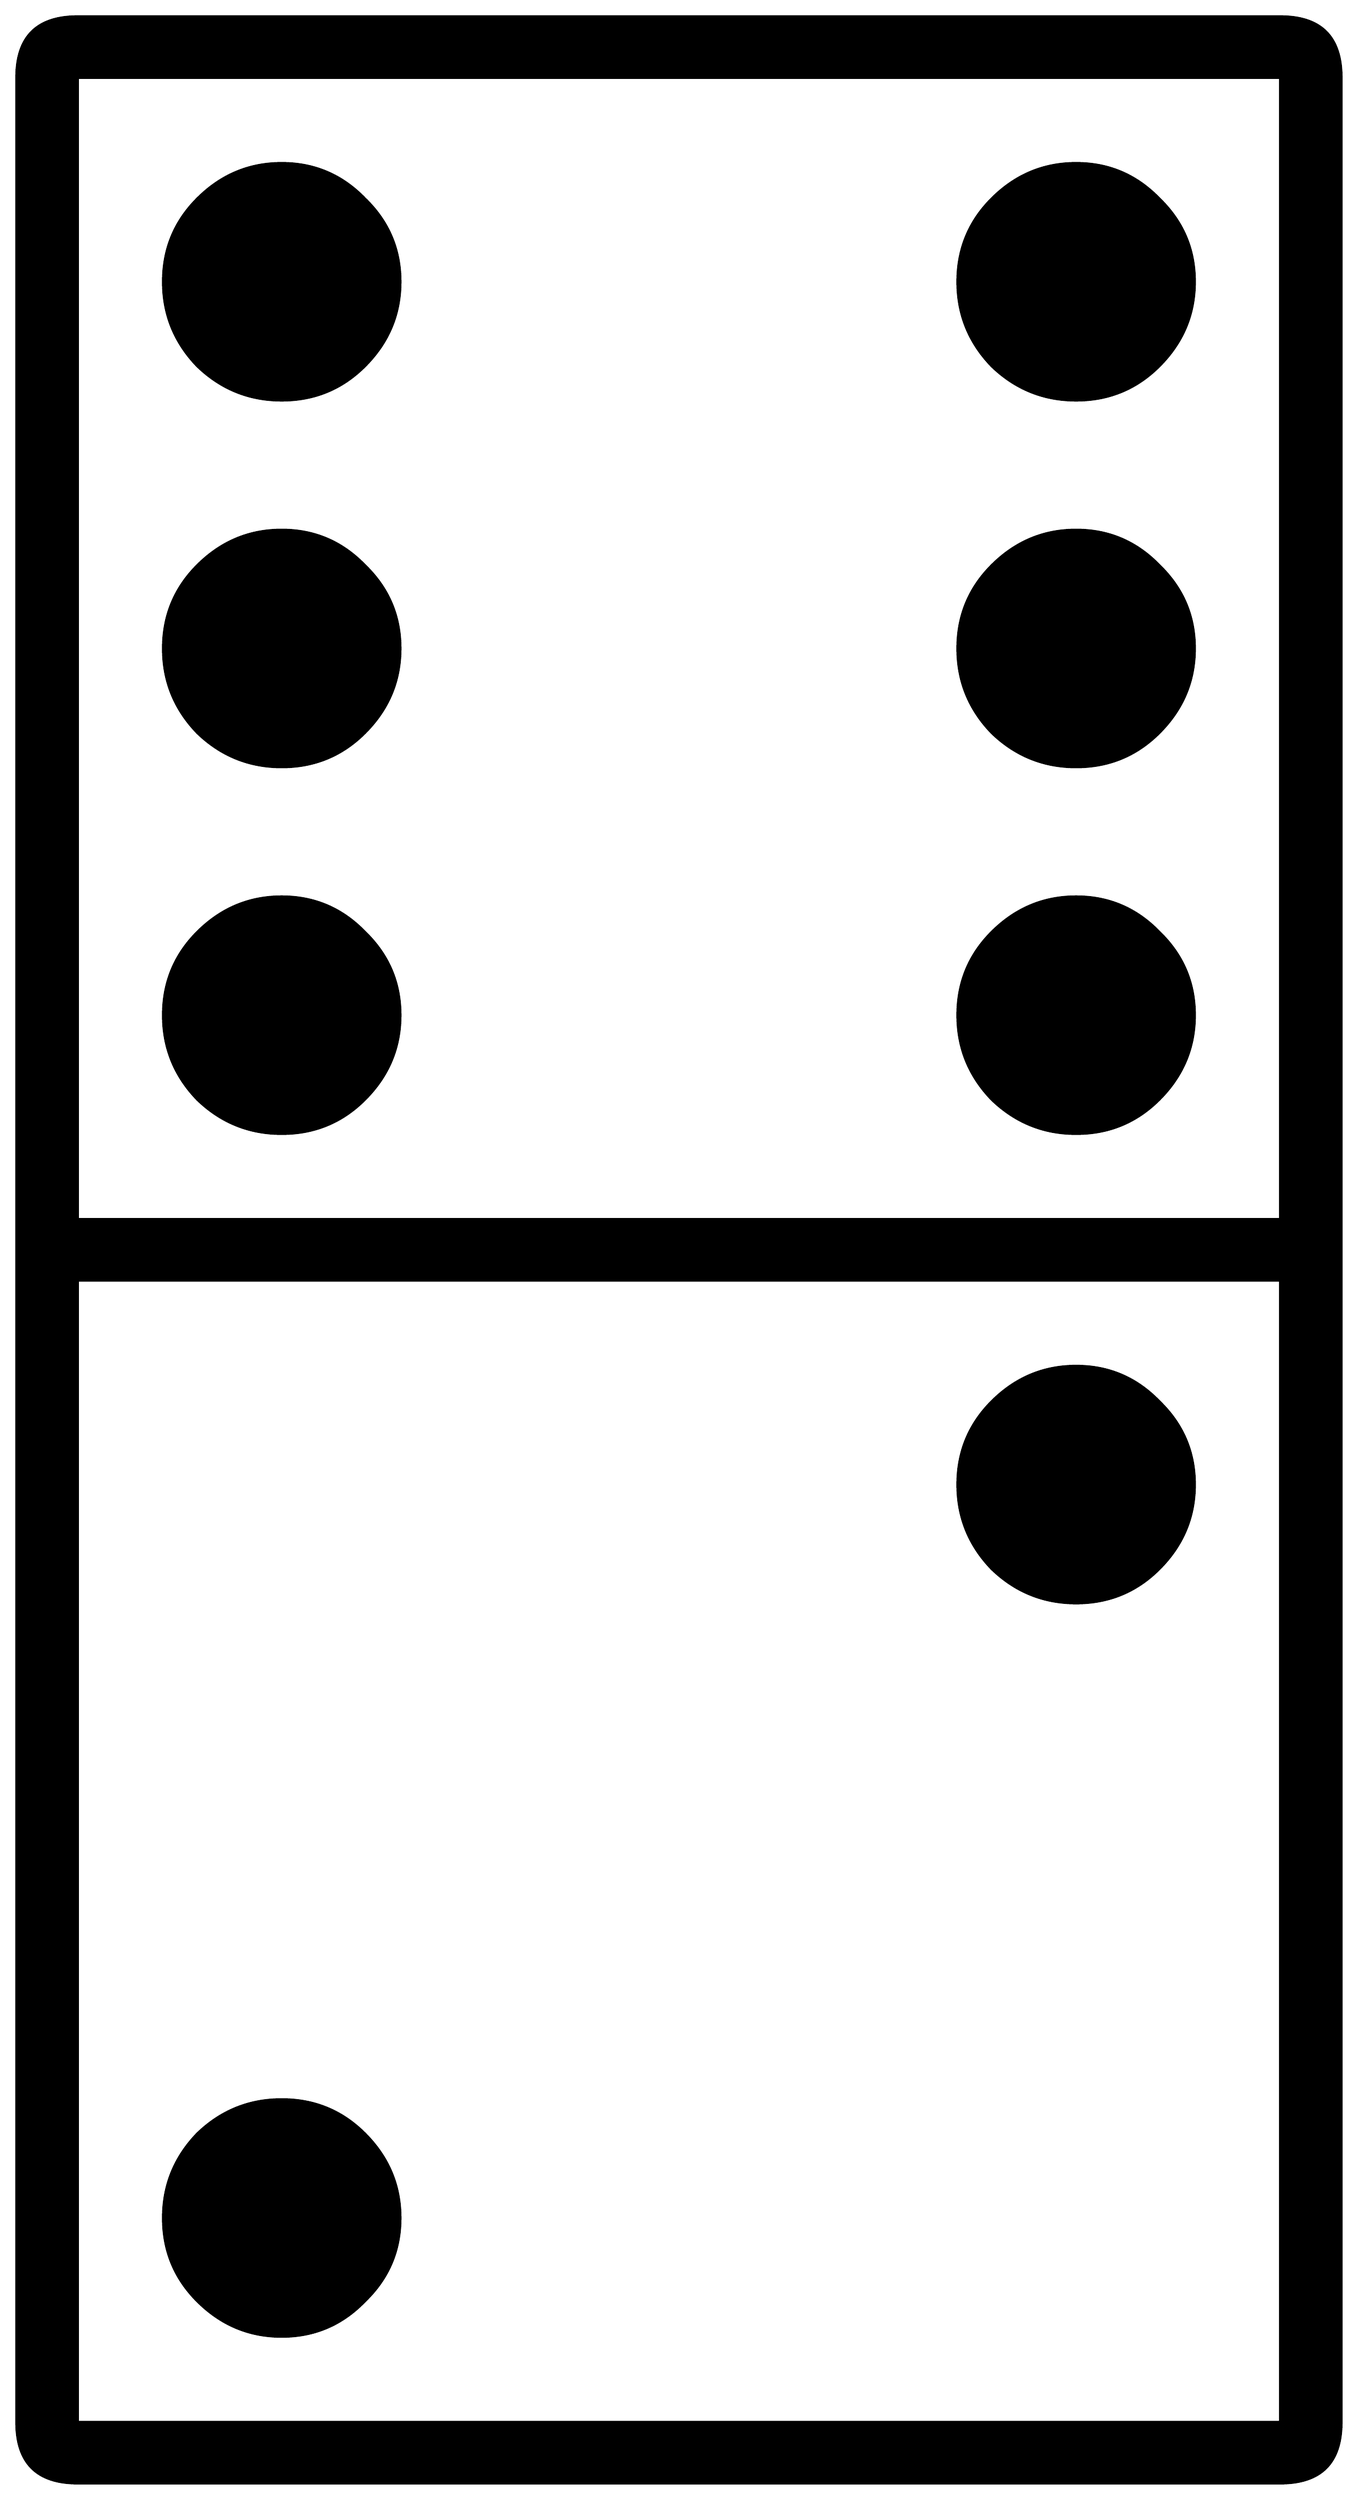 


\begin{tikzpicture}[y=0.80pt, x=0.80pt, yscale=-1.0, xscale=1.0, inner sep=0pt, outer sep=0pt]
\begin{scope}[shift={(100.0,1706.0)},nonzero rule]
  \path[draw=.,fill=.,line width=1.600pt] (1099.0,377.0) .. controls
    (1099.0,410.333) and (1082.333,427.0) .. (1049.0,427.0) --
    (65.0,427.0) .. controls (31.667,427.0) and (15.0,410.333) ..
    (15.0,377.0) -- (15.0,-1541.0) .. controls (15.0,-1574.333)
    and (31.667,-1591.0) .. (65.0,-1591.0) -- (1049.0,-1591.0) ..
    controls (1082.333,-1591.0) and (1099.0,-1574.333) ..
    (1099.0,-1541.0) -- (1099.0,377.0) -- cycle(1049.0,-607.0)
    -- (1049.0,-1541.0) -- (65.0,-1541.0) -- (65.0,-607.0) --
    (1049.0,-607.0) -- cycle(1049.0,377.0) -- (1049.0,-557.0) --
    (65.0,-557.0) -- (65.0,377.0) -- (1049.0,377.0) --
    cycle(979.0,-1374.0) .. controls (979.0,-1347.333) and
    (969.333,-1324.333) .. (950.0,-1305.0) .. controls
    (931.333,-1286.333) and (908.667,-1277.0) .. (882.0,-1277.0) ..
    controls (855.333,-1277.0) and (832.333,-1286.333) ..
    (813.0,-1305.0) .. controls (794.333,-1324.333) and
    (785.0,-1347.333) .. (785.0,-1374.0) .. controls
    (785.0,-1400.667) and (794.333,-1423.333) .. (813.0,-1442.0) ..
    controls (832.333,-1461.333) and (855.333,-1471.0) ..
    (882.0,-1471.0) .. controls (908.667,-1471.0) and
    (931.333,-1461.333) .. (950.0,-1442.0) .. controls
    (969.333,-1423.333) and (979.0,-1400.667) .. (979.0,-1374.0) --
    cycle(979.0,-1074.0) .. controls (979.0,-1047.333) and
    (969.333,-1024.333) .. (950.0,-1005.0) .. controls
    (931.333,-986.333) and (908.667,-977.0) .. (882.0,-977.0) ..
    controls (855.333,-977.0) and (832.333,-986.333) ..
    (813.0,-1005.0) .. controls (794.333,-1024.333) and
    (785.0,-1047.333) .. (785.0,-1074.0) .. controls
    (785.0,-1100.667) and (794.333,-1123.333) .. (813.0,-1142.0) ..
    controls (832.333,-1161.333) and (855.333,-1171.0) ..
    (882.0,-1171.0) .. controls (908.667,-1171.0) and
    (931.333,-1161.333) .. (950.0,-1142.0) .. controls
    (969.333,-1123.333) and (979.0,-1100.667) .. (979.0,-1074.0) --
    cycle(979.0,-774.0) .. controls (979.0,-747.333) and
    (969.333,-724.333) .. (950.0,-705.0) .. controls (931.333,-686.333)
    and (908.667,-677.0) .. (882.0,-677.0) .. controls
    (855.333,-677.0) and (832.333,-686.333) .. (813.0,-705.0) ..
    controls (794.333,-724.333) and (785.0,-747.333) .. (785.0,-774.0)
    .. controls (785.0,-800.667) and (794.333,-823.333) ..
    (813.0,-842.0) .. controls (832.333,-861.333) and (855.333,-871.0)
    .. (882.0,-871.0) .. controls (908.667,-871.0) and
    (931.333,-861.333) .. (950.0,-842.0) .. controls (969.333,-823.333)
    and (979.0,-800.667) .. (979.0,-774.0) -- cycle(329.0,-1374.0)
    .. controls (329.0,-1347.333) and (319.333,-1324.333) ..
    (300.0,-1305.0) .. controls (281.333,-1286.333) and
    (258.667,-1277.0) .. (232.0,-1277.0) .. controls
    (205.333,-1277.0) and (182.333,-1286.333) .. (163.0,-1305.0) ..
    controls (144.333,-1324.333) and (135.0,-1347.333) ..
    (135.0,-1374.0) .. controls (135.0,-1400.667) and
    (144.333,-1423.333) .. (163.0,-1442.0) .. controls
    (182.333,-1461.333) and (205.333,-1471.0) .. (232.0,-1471.0) ..
    controls (258.667,-1471.0) and (281.333,-1461.333) ..
    (300.0,-1442.0) .. controls (319.333,-1423.333) and
    (329.0,-1400.667) .. (329.0,-1374.0) -- cycle(329.0,-1074.0)
    .. controls (329.0,-1047.333) and (319.333,-1024.333) ..
    (300.0,-1005.0) .. controls (281.333,-986.333) and
    (258.667,-977.0) .. (232.0,-977.0) .. controls (205.333,-977.0)
    and (182.333,-986.333) .. (163.0,-1005.0) .. controls
    (144.333,-1024.333) and (135.0,-1047.333) .. (135.0,-1074.0) ..
    controls (135.0,-1100.667) and (144.333,-1123.333) ..
    (163.0,-1142.0) .. controls (182.333,-1161.333) and
    (205.333,-1171.0) .. (232.0,-1171.0) .. controls
    (258.667,-1171.0) and (281.333,-1161.333) .. (300.0,-1142.0) ..
    controls (319.333,-1123.333) and (329.0,-1100.667) ..
    (329.0,-1074.0) -- cycle(979.0,-390.0) .. controls
    (979.0,-363.333) and (969.333,-340.333) .. (950.0,-321.0) ..
    controls (931.333,-302.333) and (908.667,-293.0) .. (882.0,-293.0)
    .. controls (855.333,-293.0) and (832.333,-302.333) ..
    (813.0,-321.0) .. controls (794.333,-340.333) and (785.0,-363.333)
    .. (785.0,-390.0) .. controls (785.0,-416.667) and
    (794.333,-439.333) .. (813.0,-458.0) .. controls (832.333,-477.333)
    and (855.333,-487.0) .. (882.0,-487.0) .. controls
    (908.667,-487.0) and (931.333,-477.333) .. (950.0,-458.0) ..
    controls (969.333,-439.333) and (979.0,-416.667) .. (979.0,-390.0)
    -- cycle(329.0,-774.0) .. controls (329.0,-747.333) and
    (319.333,-724.333) .. (300.0,-705.0) .. controls (281.333,-686.333)
    and (258.667,-677.0) .. (232.0,-677.0) .. controls
    (205.333,-677.0) and (182.333,-686.333) .. (163.0,-705.0) ..
    controls (144.333,-724.333) and (135.0,-747.333) .. (135.0,-774.0)
    .. controls (135.0,-800.667) and (144.333,-823.333) ..
    (163.0,-842.0) .. controls (182.333,-861.333) and (205.333,-871.0)
    .. (232.0,-871.0) .. controls (258.667,-871.0) and
    (281.333,-861.333) .. (300.0,-842.0) .. controls (319.333,-823.333)
    and (329.0,-800.667) .. (329.0,-774.0) -- cycle(329.0,210.0)
    .. controls (329.0,236.667) and (319.333,259.333) .. (300.0,278.0)
    .. controls (281.333,297.333) and (258.667,307.0) .. (232.0,307.0)
    .. controls (205.333,307.0) and (182.333,297.333) .. (163.0,278.0)
    .. controls (144.333,259.333) and (135.0,236.667) .. (135.0,210.0)
    .. controls (135.0,183.333) and (144.333,160.333) .. (163.0,141.0)
    .. controls (182.333,122.333) and (205.333,113.0) .. (232.0,113.0)
    .. controls (258.667,113.0) and (281.333,122.333) .. (300.0,141.0)
    .. controls (319.333,160.333) and (329.0,183.333) .. (329.0,210.0)
    -- cycle;
\end{scope}

\end{tikzpicture}

